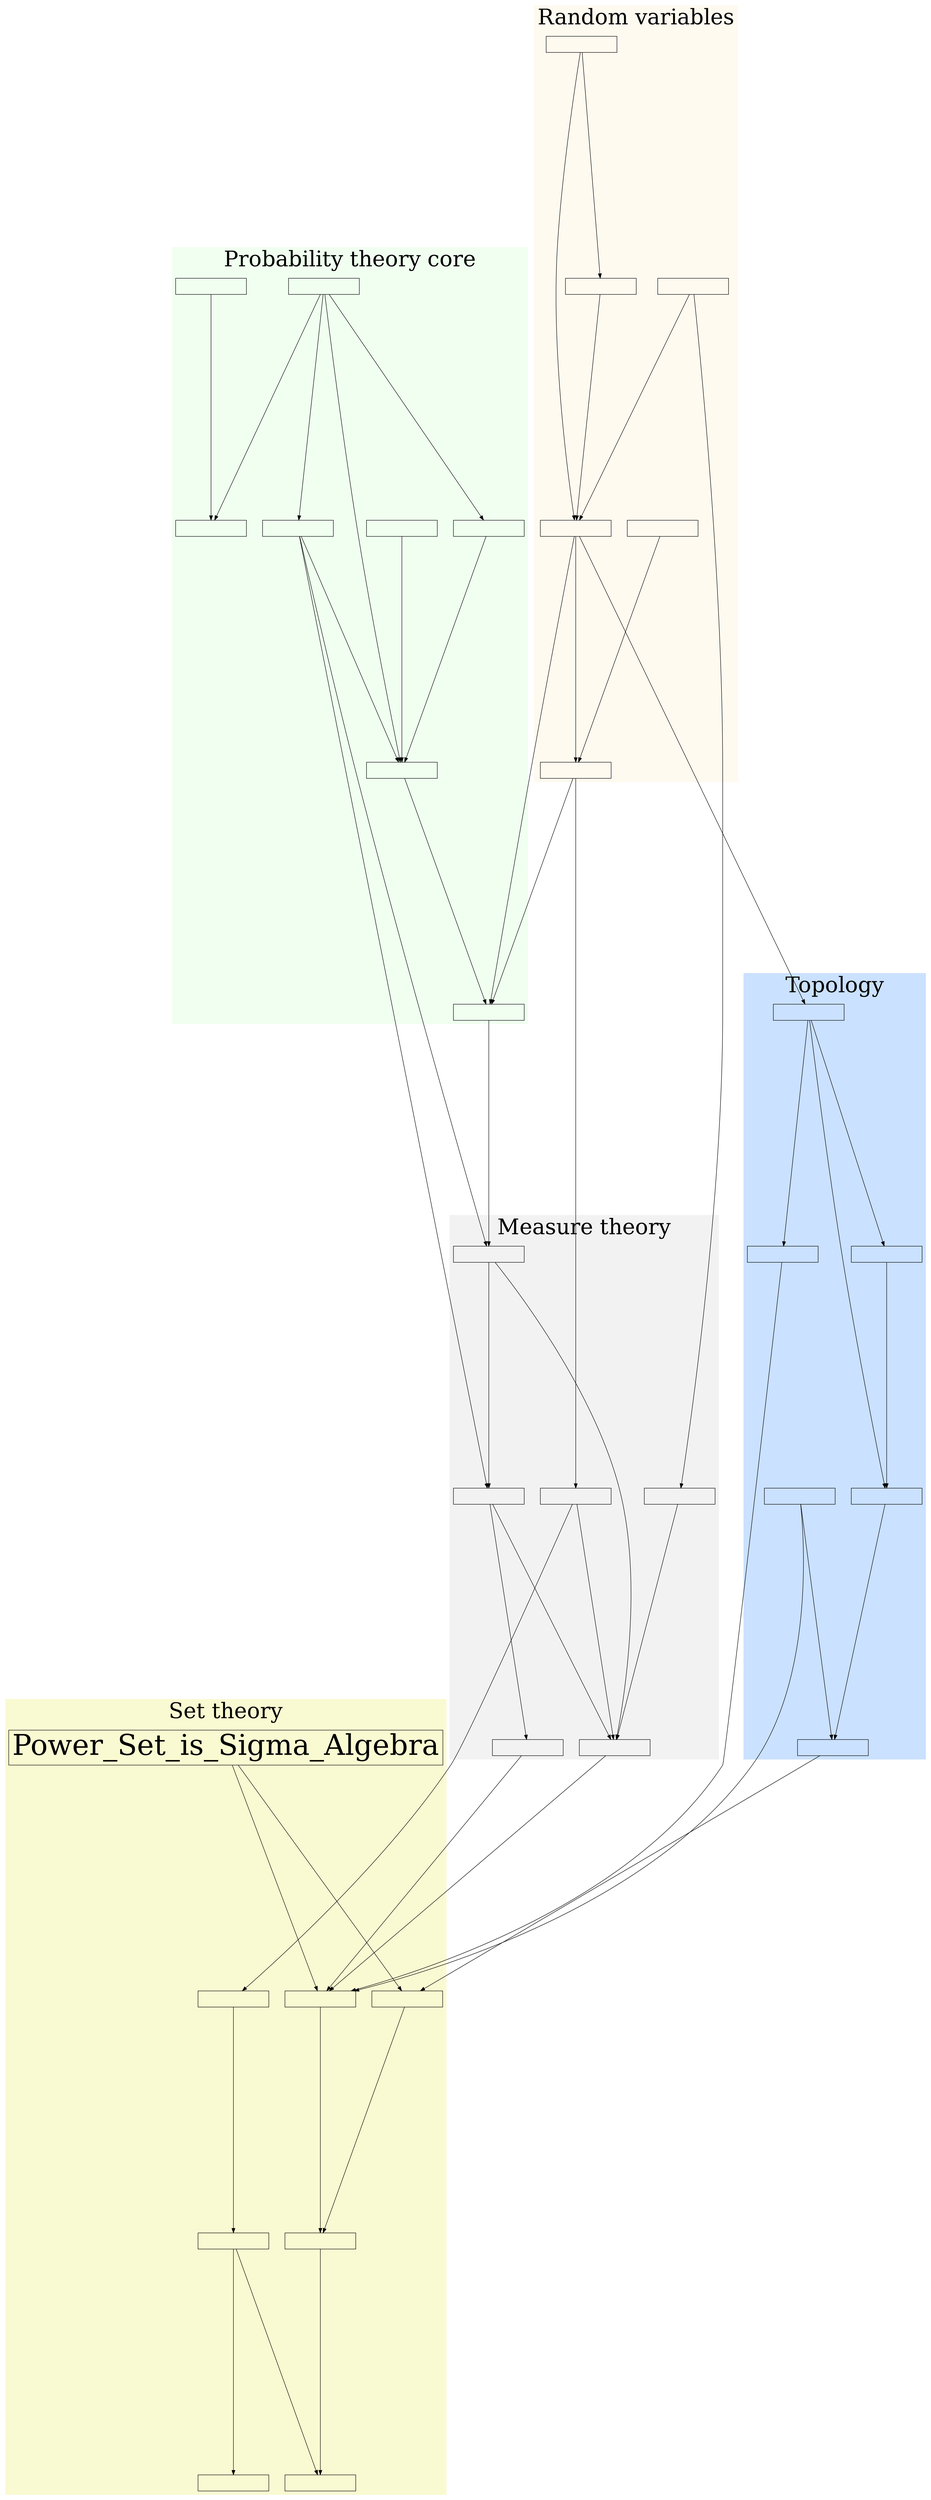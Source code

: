 digraph G {

graph [ ]

ranksep=7; # large space between same-rank nodes
#splines=ortho;
nodesep = 0.5;  # more space between all nodes


node [fixedsize=false,
#fontname="Ubuntu"
fontsize=64,
#height=1,
shape=box,
#style="filled,setlinewidth(6)"
width=2.2
#style=filled,
fillcolor=palegreen1,
]


subgraph cluster_1 {
label = "Set theory";
fontsize=48;
style=filled;
color=lightgoldenrodyellow;

Set [label="", image="nodes/Set.png"]

Set_of_Sets [label="", image="nodes/Set_of_Sets.png"]
Set_of_Sets -> Set

# Unit_of_System_of_Sets [label="", image="nodes/Unit_of_System_of_Sets.png"]
# Unit_of_System_of_Sets -> Set_of_Sets

Ordered_Pair [label="", image="nodes/Ordered_Pair.png"]

# Set_Difference [label="", image="nodes/Set_Difference.png"]
# Set_Difference -> Set

Cartesian_Product [label="", image="nodes/Cartesian_Product.png"]
Cartesian_Product -> Set
Cartesian_Product -> Ordered_Pair

Mapping [label="", image="nodes/Mapping.png"]
Mapping -> Cartesian_Product

# Closed_under_Mapping [label="", image="nodes/Closed_under_Mapping.png"]
# Closed_under_Mapping -> Mapping

# Sequence [label="", image="nodes/Sequence.png"]
# Sequence -> Mapping


# Set_Union_Countable_Union [label="", image="nodes/Set_Union_Countable_Union.png"]
# Set_Union_Countable_Union -> Set_of_Sets
# Set_Union_Countable_Union -> Sequence



# Indexing_Set [label=
# "Indexing Set
# TODO"]
# 
# Indexing_Set_Indexed_Set [label=
# "Indexing Set/Indexed Set
# TODO"]
# 
# Indexing_Set -> Set
# 
# Indexing_Set_Family [label=
# "Indexing Set/Family
# TODO"]
# 
# Indexing_Set_Family_of_Sets [label=
# "Indexing Set/Family of Sets
# TODO"]
# 
# Indexing_Set_Family_of_Sets -> Indexing_Set
# Indexing_Set_Family_of_Sets -> Set_of_Sets
# Indexing_Set_Family_of_Sets -> Indexing_Set_Family
# 
# Set_Union_Family_of_Sets [label=
# "Set Union/Family of Sets
# TODO"]
# 
# Set_Union_Family_of_Sets -> Indexing_Set
# Set_Union_Family_of_Sets -> Indexing_Set_Indexed_Set



# Relative_Complement [label="", image="nodes/Relative_Complement.png"]
# Relative_Complement -> Set_Difference


Sigma_Algebra [label="", image="nodes/Sigma_Algebra.png"]

Sigma_Algebra -> Set_of_Sets
# Sigma_Algebra -> Unit_of_System_of_Sets
# Sigma_Algebra -> Closed_under_Mapping
# Sigma_Algebra -> Set_Union_Countable_Union
# Sigma_Algebra -> Relative_Complement


Power_Set [label="", image="nodes/Power_Set.png"]
Power_Set -> Set_of_Sets


Power_Set_is_Sigma_Algebra

Power_Set_is_Sigma_Algebra -> Power_Set
Power_Set_is_Sigma_Algebra -> Sigma_Algebra


}



subgraph cluster_3 {
label = "Topology";
fontsize=48;
style=filled;
color=lightsteelblue1;



Topology [label="", image="nodes/Topology.png"]
Topology -> Power_Set

Topological_Space [label="", image="nodes/Topological_Space.png"]
Topological_Space -> Topology

Borel_Sigma_Algebra [label="", image="nodes/Borel_Sigma_Algebra.png"]
Borel_Sigma_Algebra -> Topological_Space
Borel_Sigma_Algebra -> Sigma_Algebra_Generated_by_Collection_of_Subsets
Borel_Sigma_Algebra -> Open_Set_Topology

Open_Set_Topology [label="", image="nodes/Open_Set_Topology.png"]
Open_Set_Topology -> Topological_Space

Difference_Topology_Sigma_Algebra -> Topology
Difference_Topology_Sigma_Algebra -> Sigma_Algebra

Difference_Topology_Sigma_Algebra [label="", image="nodes/Difference_Topology_Sigma_Algebra.png"]
}




subgraph cluster_2 {
label = "Measure theory";
fontsize=48;
style=filled;
color=gray95;


Sigma_Algebra_Generated_by_Collection_of_Subsets [label="", image="nodes/Sigma_Algebra_Generated_by_Collection_of_Subsets.png"]
Sigma_Algebra_Generated_by_Collection_of_Subsets -> Sigma_Algebra


Measurable_Space [label="", image="nodes/Measurable_Space.png"]
Measurable_Space -> Sigma_Algebra


Measure_Measure_Theory [label="", image="nodes/Measure_Measure_Theory.png"]
Measure_Measure_Theory -> Measurable_Space
Measure_Measure_Theory -> Countably_Additive_Function

Countably_Additive_Function [label="", image="nodes/Countably_Additive_Function.png"]
Countably_Additive_Function -> Sigma_Algebra

Measure_Space [label="", image="nodes/Measure_Space.png"]
Measure_Space -> Measure_Measure_Theory
Measure_Space -> Measurable_Space
# Measure_Space -> Sigma_Algebra


# Measurable_Function_Real_Valued_Function [label="", image="nodes/Measurable_Function_Real_Valued_Function.png"]
# Measurable_Function_Real_Valued_Function -> Measurable_Space

Measurable_Set [label="", image="nodes/Measurable_Set.png"]
Measurable_Set -> Measurable_Space

Measurable_Mapping [label="", image="nodes/Measurable_Mapping.png"]
Measurable_Mapping -> Measurable_Space
Measurable_Mapping -> Mapping


}

subgraph cluster_4 {
label = "Probability theory core";
fontsize=48;
style=filled;
color=honeydew;

Probability_Space [label="", image="nodes/Probability_Space.png"]
Probability_Space -> Measure_Space

Experiment [label="", image="nodes/Experiment.png"]
Experiment -> Probability_Space

Elementary_Event [label="", image="nodes/Elementary_Event.png"]
Elementary_Event -> Experiment

Probability_Measure [label="", image="nodes/Probability_Measure.png"]
Probability_Measure -> Measure_Space
Probability_Measure -> Measure_Measure_Theory
Probability_Measure -> Experiment

Probability_Formal_Definition [label="", image="nodes/Probability_Formal_Definition.png"]
Probability_Formal_Definition -> Experiment
Probability_Formal_Definition -> Event
Probability_Formal_Definition -> Event_Space
Probability_Formal_Definition -> Probability_Measure

Event_Space [label="", image="nodes/Event_Space.png"]
Event_Space -> Experiment

Event [label="", image="nodes/Event.png"]

Occurence [label="", image="nodes/Occurence.png"]
Occurence -> Event

}


subgraph cluster_5 {
label = "Random variables";
fontsize=48;
style=filled;
color=floralwhite;

Random_Variable_General_Definition [label="", image="nodes/Random_Variable_General_Definition.png"]
Random_Variable_General_Definition -> Probability_Space
# Random_Variable_General_Definition -> Measurable_Space
Random_Variable_General_Definition -> Measurable_Mapping


Real_Valued_Random_Variable [label="", image="nodes/Real_Valued_Random_Variable.png"]
Real_Valued_Random_Variable -> Probability_Space
Real_Valued_Random_Variable -> Borel_Sigma_Algebra
Real_Valued_Random_Variable -> Random_Variable_General_Definition


Real_Valued_Random_Variable_Notation [label="", image="nodes/Real_Valued_Random_Variable_Notation.png"]
Real_Valued_Random_Variable_Notation -> Real_Valued_Random_Variable
Real_Valued_Random_Variable_Notation -> Measurable_Set


Discrete_Random_Variable [label="", image="nodes/Discrete_Random_Variable.png"]
Discrete_Random_Variable -> Random_Variable_General_Definition

Cumulative_Distribution_Function [label="", image="nodes/Cumulative_Distribution_Function.png"]
Cumulative_Distribution_Function -> Real_Valued_Random_Variable

Continuous_Random_Variable [label="", image="nodes/Continuous_Random_Variable.png"]
Continuous_Random_Variable -> Real_Valued_Random_Variable
Continuous_Random_Variable -> Cumulative_Distribution_Function

}


}